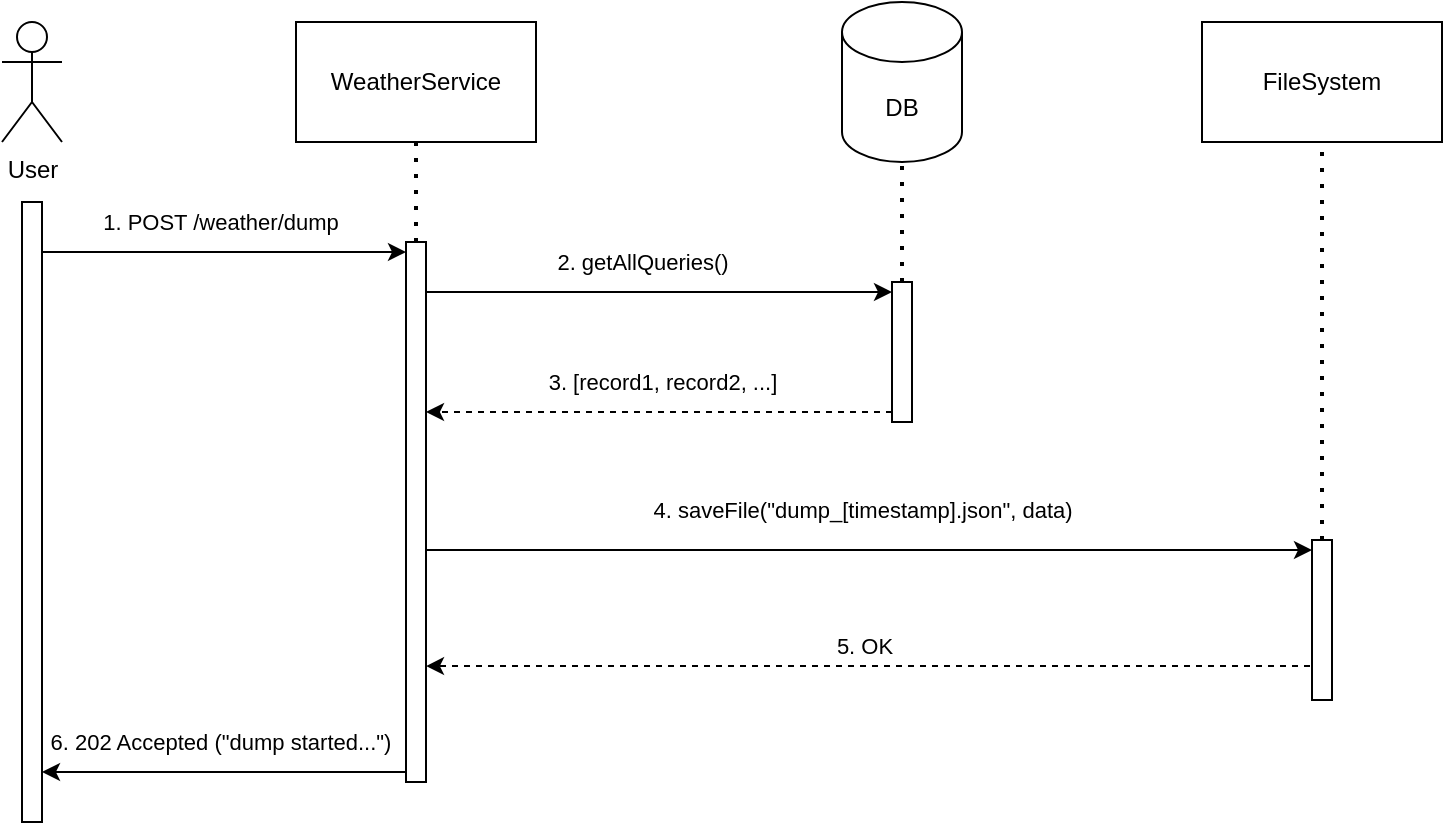 <mxfile version="27.0.9">
  <diagram name="Page-1" id="23EsZI25aLsFjHE-hmSU">
    <mxGraphModel dx="1426" dy="841" grid="1" gridSize="10" guides="1" tooltips="1" connect="1" arrows="1" fold="1" page="1" pageScale="1" pageWidth="850" pageHeight="1100" math="0" shadow="0">
      <root>
        <mxCell id="0" />
        <mxCell id="1" parent="0" />
        <mxCell id="kMABZo2IpBi1ktr7wsGz-1" value="User" style="shape=umlActor;verticalLabelPosition=bottom;verticalAlign=top;html=1;outlineConnect=0;" vertex="1" parent="1">
          <mxGeometry x="30" y="150" width="30" height="60" as="geometry" />
        </mxCell>
        <mxCell id="kMABZo2IpBi1ktr7wsGz-2" value="" style="html=1;points=[[0,0,0,0,5],[0,1,0,0,-5],[1,0,0,0,5],[1,1,0,0,-5]];perimeter=orthogonalPerimeter;outlineConnect=0;targetShapes=umlLifeline;portConstraint=eastwest;newEdgeStyle={&quot;curved&quot;:0,&quot;rounded&quot;:0};" vertex="1" parent="1">
          <mxGeometry x="40" y="240" width="10" height="310" as="geometry" />
        </mxCell>
        <mxCell id="kMABZo2IpBi1ktr7wsGz-3" value="" style="endArrow=classic;html=1;rounded=0;entryX=0;entryY=0;entryDx=0;entryDy=5;entryPerimeter=0;" edge="1" parent="1" source="kMABZo2IpBi1ktr7wsGz-2" target="kMABZo2IpBi1ktr7wsGz-9">
          <mxGeometry width="50" height="50" relative="1" as="geometry">
            <mxPoint x="321" y="390" as="sourcePoint" />
            <mxPoint x="212" y="260" as="targetPoint" />
          </mxGeometry>
        </mxCell>
        <mxCell id="kMABZo2IpBi1ktr7wsGz-4" value="1. POST /weather/dump" style="edgeLabel;html=1;align=center;verticalAlign=middle;resizable=0;points=[];" vertex="1" connectable="0" parent="kMABZo2IpBi1ktr7wsGz-3">
          <mxGeometry x="-0.28" y="3" relative="1" as="geometry">
            <mxPoint x="23" y="-12" as="offset" />
          </mxGeometry>
        </mxCell>
        <mxCell id="kMABZo2IpBi1ktr7wsGz-5" value="WeatherService" style="rounded=0;whiteSpace=wrap;html=1;" vertex="1" parent="1">
          <mxGeometry x="177" y="150" width="120" height="60" as="geometry" />
        </mxCell>
        <mxCell id="kMABZo2IpBi1ktr7wsGz-8" value="DB" style="shape=cylinder3;whiteSpace=wrap;html=1;boundedLbl=1;backgroundOutline=1;size=15;" vertex="1" parent="1">
          <mxGeometry x="450" y="140" width="60" height="80" as="geometry" />
        </mxCell>
        <mxCell id="kMABZo2IpBi1ktr7wsGz-9" value="" style="html=1;points=[[0,0,0,0,5],[0,1,0,0,-5],[1,0,0,0,5],[1,1,0,0,-5]];perimeter=orthogonalPerimeter;outlineConnect=0;targetShapes=umlLifeline;portConstraint=eastwest;newEdgeStyle={&quot;curved&quot;:0,&quot;rounded&quot;:0};" vertex="1" parent="1">
          <mxGeometry x="232" y="260" width="10" height="270" as="geometry" />
        </mxCell>
        <mxCell id="kMABZo2IpBi1ktr7wsGz-12" value="" style="html=1;points=[[0,0,0,0,5],[0,1,0,0,-5],[1,0,0,0,5],[1,1,0,0,-5]];perimeter=orthogonalPerimeter;outlineConnect=0;targetShapes=umlLifeline;portConstraint=eastwest;newEdgeStyle={&quot;curved&quot;:0,&quot;rounded&quot;:0};" vertex="1" parent="1">
          <mxGeometry x="475" y="280" width="10" height="70" as="geometry" />
        </mxCell>
        <mxCell id="kMABZo2IpBi1ktr7wsGz-13" value="" style="endArrow=classic;html=1;rounded=0;entryX=0;entryY=0;entryDx=0;entryDy=5;entryPerimeter=0;" edge="1" parent="1" source="kMABZo2IpBi1ktr7wsGz-9" target="kMABZo2IpBi1ktr7wsGz-33">
          <mxGeometry width="50" height="50" relative="1" as="geometry">
            <mxPoint x="340" y="440" as="sourcePoint" />
            <mxPoint x="630" y="430" as="targetPoint" />
          </mxGeometry>
        </mxCell>
        <mxCell id="kMABZo2IpBi1ktr7wsGz-14" value="4. saveFile(&quot;dump_[timestamp].json&quot;, data)" style="edgeLabel;html=1;align=center;verticalAlign=middle;resizable=0;points=[];" vertex="1" connectable="0" parent="kMABZo2IpBi1ktr7wsGz-13">
          <mxGeometry x="-0.358" y="1" relative="1" as="geometry">
            <mxPoint x="76" y="-19" as="offset" />
          </mxGeometry>
        </mxCell>
        <mxCell id="kMABZo2IpBi1ktr7wsGz-19" value="" style="endArrow=classic;html=1;rounded=0;dashed=1;exitX=0.5;exitY=0.788;exitDx=0;exitDy=0;exitPerimeter=0;" edge="1" parent="1" source="kMABZo2IpBi1ktr7wsGz-33" target="kMABZo2IpBi1ktr7wsGz-9">
          <mxGeometry width="50" height="50" relative="1" as="geometry">
            <mxPoint x="407" y="466" as="sourcePoint" />
            <mxPoint x="242" y="466" as="targetPoint" />
          </mxGeometry>
        </mxCell>
        <mxCell id="kMABZo2IpBi1ktr7wsGz-20" value="5. OK" style="edgeLabel;html=1;align=center;verticalAlign=middle;resizable=0;points=[];" vertex="1" connectable="0" parent="kMABZo2IpBi1ktr7wsGz-19">
          <mxGeometry x="0.612" y="3" relative="1" as="geometry">
            <mxPoint x="132" y="-13" as="offset" />
          </mxGeometry>
        </mxCell>
        <mxCell id="kMABZo2IpBi1ktr7wsGz-21" value="" style="endArrow=classic;html=1;rounded=0;entryX=0;entryY=0;entryDx=0;entryDy=5;entryPerimeter=0;" edge="1" parent="1" source="kMABZo2IpBi1ktr7wsGz-9" target="kMABZo2IpBi1ktr7wsGz-12">
          <mxGeometry width="50" height="50" relative="1" as="geometry">
            <mxPoint x="692" y="520" as="sourcePoint" />
            <mxPoint x="742" y="470" as="targetPoint" />
          </mxGeometry>
        </mxCell>
        <mxCell id="kMABZo2IpBi1ktr7wsGz-22" value="2. getAllQueries()" style="edgeLabel;html=1;align=center;verticalAlign=middle;resizable=0;points=[];" vertex="1" connectable="0" parent="kMABZo2IpBi1ktr7wsGz-21">
          <mxGeometry x="-0.133" y="1" relative="1" as="geometry">
            <mxPoint x="7" y="-14" as="offset" />
          </mxGeometry>
        </mxCell>
        <mxCell id="kMABZo2IpBi1ktr7wsGz-23" value="" style="endArrow=classic;html=1;rounded=0;exitX=0;exitY=1;exitDx=0;exitDy=-5;exitPerimeter=0;dashed=1;" edge="1" parent="1" source="kMABZo2IpBi1ktr7wsGz-12" target="kMABZo2IpBi1ktr7wsGz-9">
          <mxGeometry width="50" height="50" relative="1" as="geometry">
            <mxPoint x="692" y="520" as="sourcePoint" />
            <mxPoint x="742" y="470" as="targetPoint" />
          </mxGeometry>
        </mxCell>
        <mxCell id="kMABZo2IpBi1ktr7wsGz-24" value="3. [record1, record2, ...]" style="edgeLabel;html=1;align=center;verticalAlign=middle;resizable=0;points=[];" vertex="1" connectable="0" parent="kMABZo2IpBi1ktr7wsGz-23">
          <mxGeometry x="0.042" y="-1" relative="1" as="geometry">
            <mxPoint x="6" y="-14" as="offset" />
          </mxGeometry>
        </mxCell>
        <mxCell id="kMABZo2IpBi1ktr7wsGz-25" value="" style="endArrow=classic;html=1;rounded=0;exitX=0;exitY=1;exitDx=0;exitDy=-5;exitPerimeter=0;" edge="1" parent="1" source="kMABZo2IpBi1ktr7wsGz-9" target="kMABZo2IpBi1ktr7wsGz-2">
          <mxGeometry width="50" height="50" relative="1" as="geometry">
            <mxPoint x="692" y="520" as="sourcePoint" />
            <mxPoint x="50" y="530" as="targetPoint" />
          </mxGeometry>
        </mxCell>
        <mxCell id="kMABZo2IpBi1ktr7wsGz-26" value="6. 202 Accepted (&quot;dump started...&quot;)" style="edgeLabel;html=1;align=center;verticalAlign=middle;resizable=0;points=[];" vertex="1" connectable="0" parent="kMABZo2IpBi1ktr7wsGz-25">
          <mxGeometry x="0.267" y="1" relative="1" as="geometry">
            <mxPoint x="22" y="-16" as="offset" />
          </mxGeometry>
        </mxCell>
        <mxCell id="kMABZo2IpBi1ktr7wsGz-27" value="" style="endArrow=none;dashed=1;html=1;dashPattern=1 3;strokeWidth=2;rounded=0;" edge="1" parent="1" source="kMABZo2IpBi1ktr7wsGz-12" target="kMABZo2IpBi1ktr7wsGz-8">
          <mxGeometry width="50" height="50" relative="1" as="geometry">
            <mxPoint x="692" y="520" as="sourcePoint" />
            <mxPoint x="742" y="470" as="targetPoint" />
          </mxGeometry>
        </mxCell>
        <mxCell id="kMABZo2IpBi1ktr7wsGz-30" value="" style="endArrow=none;dashed=1;html=1;dashPattern=1 3;strokeWidth=2;rounded=0;" edge="1" parent="1" source="kMABZo2IpBi1ktr7wsGz-9" target="kMABZo2IpBi1ktr7wsGz-5">
          <mxGeometry width="50" height="50" relative="1" as="geometry">
            <mxPoint x="692" y="520" as="sourcePoint" />
            <mxPoint x="742" y="470" as="targetPoint" />
          </mxGeometry>
        </mxCell>
        <mxCell id="kMABZo2IpBi1ktr7wsGz-32" value="FileSystem" style="rounded=0;whiteSpace=wrap;html=1;" vertex="1" parent="1">
          <mxGeometry x="630" y="150" width="120" height="60" as="geometry" />
        </mxCell>
        <mxCell id="kMABZo2IpBi1ktr7wsGz-33" value="" style="html=1;points=[[0,0,0,0,5],[0,1,0,0,-5],[1,0,0,0,5],[1,1,0,0,-5]];perimeter=orthogonalPerimeter;outlineConnect=0;targetShapes=umlLifeline;portConstraint=eastwest;newEdgeStyle={&quot;curved&quot;:0,&quot;rounded&quot;:0};" vertex="1" parent="1">
          <mxGeometry x="685" y="409" width="10" height="80" as="geometry" />
        </mxCell>
        <mxCell id="kMABZo2IpBi1ktr7wsGz-34" value="" style="endArrow=none;dashed=1;html=1;dashPattern=1 3;strokeWidth=2;rounded=0;" edge="1" parent="1" source="kMABZo2IpBi1ktr7wsGz-33" target="kMABZo2IpBi1ktr7wsGz-32">
          <mxGeometry width="50" height="50" relative="1" as="geometry">
            <mxPoint x="620" y="310" as="sourcePoint" />
            <mxPoint x="620" y="250" as="targetPoint" />
          </mxGeometry>
        </mxCell>
      </root>
    </mxGraphModel>
  </diagram>
</mxfile>
